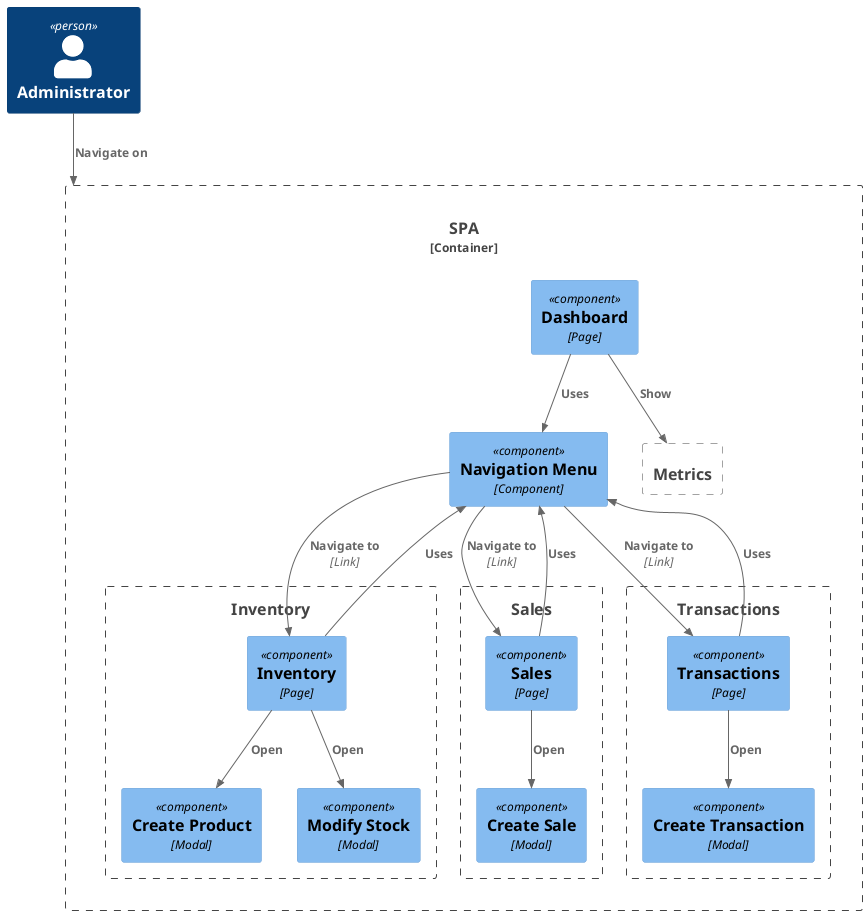 ' components/spa.puml
@startuml SPA Components
!include <C4/C4_Component>

Person(businessAdmin, "Administrator")

Container_Boundary(spa, "SPA", "React") {
  Component(dshPage, "Dashboard", "Page")

  Component(navMenu, "Navigation Menu", "Component")

  Boundary(inventory, "Inventory") {
    Component(inventoryPage, "Inventory", "Page")
    Component(createProductModal, "Create Product", "Modal")
    Component(modifyStockProductModal, "Modify Stock", "Modal")
  }

  Boundary(sales, "Sales") {
    Component(salesPage, "Sales", "Page")
    Component(createSaleModal, "Create Sale", "Modal")
  }

  Boundary(transactions, "Transactions") {
    Component(transactionsPage, "Transactions", "Page")
    Component(createTransactionModal, "Create Transaction", "Modal")
  }

  Boundary(metrics, "Metrics")
}

Rel(businessAdmin, spa, "Navigate on")
Rel(dshPage, navMenu, "Uses")
Rel(inventoryPage, navMenu, "Uses")
Rel(salesPage, navMenu, "Uses")
Rel(transactionsPage, navMenu, "Uses")
Rel(navMenu, inventoryPage, "Navigate to", "Link")
Rel(navMenu, salesPage, "Navigate to", "Link")
Rel(navMenu, transactionsPage, "Navigate to", "Link")
Rel(inventoryPage, createProductModal, "Open")
Rel(inventoryPage, modifyStockProductModal, "Open")
Rel(salesPage, createSaleModal, "Open")
Rel(transactionsPage, createTransactionModal, "Open")
Rel(dshPage, metrics, "Show")

@enduml
